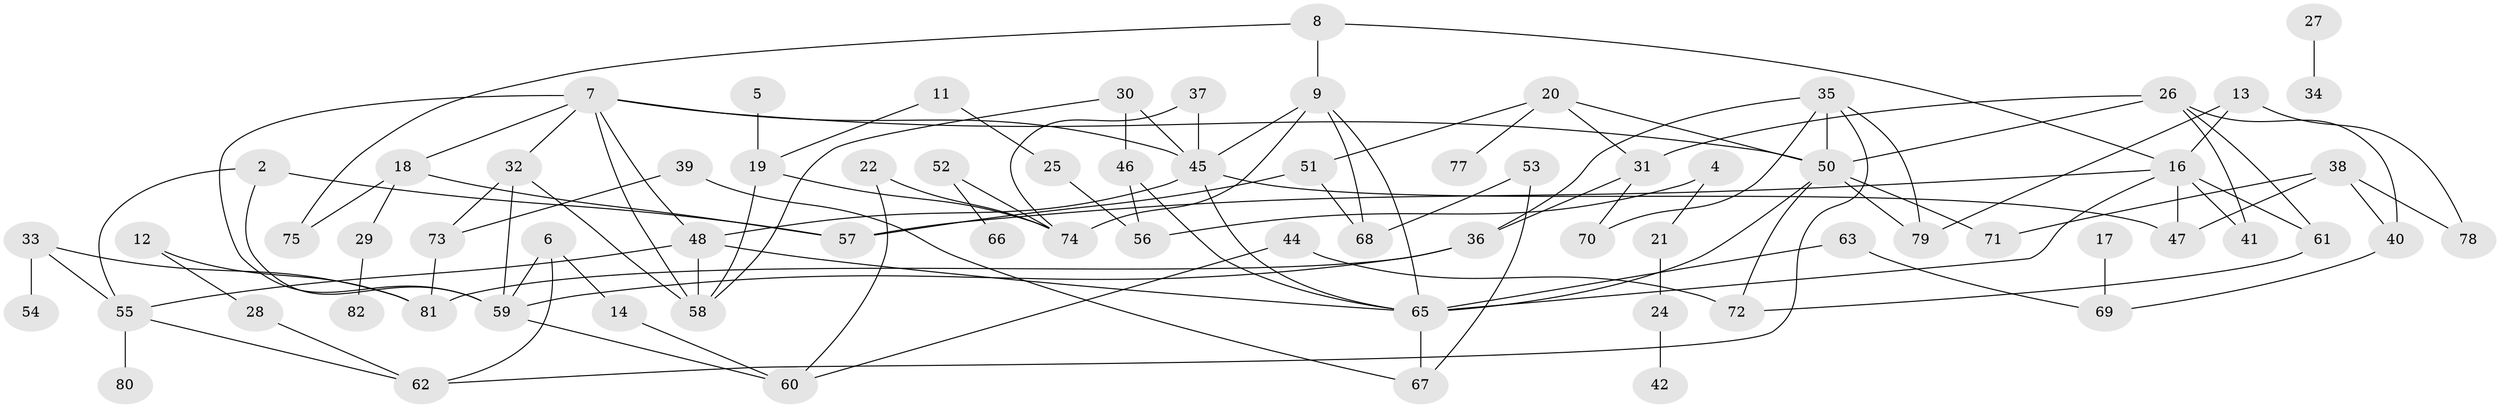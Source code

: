 // original degree distribution, {3: 0.2222222222222222, 0: 0.06666666666666667, 4: 0.13333333333333333, 2: 0.2740740740740741, 1: 0.1925925925925926, 6: 0.037037037037037035, 5: 0.06666666666666667, 7: 0.007407407407407408}
// Generated by graph-tools (version 1.1) at 2025/35/03/04/25 23:35:51]
// undirected, 73 vertices, 114 edges
graph export_dot {
  node [color=gray90,style=filled];
  2;
  4;
  5;
  6;
  7;
  8;
  9;
  11;
  12;
  13;
  14;
  16;
  17;
  18;
  19;
  20;
  21;
  22;
  24;
  25;
  26;
  27;
  28;
  29;
  30;
  31;
  32;
  33;
  34;
  35;
  36;
  37;
  38;
  39;
  40;
  41;
  42;
  44;
  45;
  46;
  47;
  48;
  50;
  51;
  52;
  53;
  54;
  55;
  56;
  57;
  58;
  59;
  60;
  61;
  62;
  63;
  65;
  66;
  67;
  68;
  69;
  70;
  71;
  72;
  73;
  74;
  75;
  77;
  78;
  79;
  80;
  81;
  82;
  2 -- 55 [weight=1.0];
  2 -- 57 [weight=2.0];
  2 -- 59 [weight=1.0];
  4 -- 21 [weight=1.0];
  4 -- 56 [weight=1.0];
  5 -- 19 [weight=1.0];
  6 -- 14 [weight=1.0];
  6 -- 59 [weight=2.0];
  6 -- 62 [weight=1.0];
  7 -- 18 [weight=1.0];
  7 -- 32 [weight=1.0];
  7 -- 45 [weight=1.0];
  7 -- 48 [weight=1.0];
  7 -- 50 [weight=1.0];
  7 -- 58 [weight=1.0];
  7 -- 59 [weight=1.0];
  8 -- 9 [weight=1.0];
  8 -- 16 [weight=1.0];
  8 -- 75 [weight=1.0];
  9 -- 45 [weight=1.0];
  9 -- 65 [weight=1.0];
  9 -- 68 [weight=1.0];
  9 -- 74 [weight=1.0];
  11 -- 19 [weight=1.0];
  11 -- 25 [weight=1.0];
  12 -- 28 [weight=1.0];
  12 -- 81 [weight=1.0];
  13 -- 16 [weight=1.0];
  13 -- 78 [weight=1.0];
  13 -- 79 [weight=2.0];
  14 -- 60 [weight=1.0];
  16 -- 41 [weight=1.0];
  16 -- 47 [weight=1.0];
  16 -- 57 [weight=1.0];
  16 -- 61 [weight=1.0];
  16 -- 65 [weight=1.0];
  17 -- 69 [weight=1.0];
  18 -- 29 [weight=1.0];
  18 -- 57 [weight=1.0];
  18 -- 75 [weight=1.0];
  19 -- 58 [weight=1.0];
  19 -- 74 [weight=1.0];
  20 -- 31 [weight=1.0];
  20 -- 50 [weight=1.0];
  20 -- 51 [weight=1.0];
  20 -- 77 [weight=1.0];
  21 -- 24 [weight=1.0];
  22 -- 60 [weight=1.0];
  22 -- 74 [weight=1.0];
  24 -- 42 [weight=1.0];
  25 -- 56 [weight=1.0];
  26 -- 31 [weight=1.0];
  26 -- 40 [weight=1.0];
  26 -- 41 [weight=2.0];
  26 -- 50 [weight=1.0];
  26 -- 61 [weight=1.0];
  27 -- 34 [weight=1.0];
  28 -- 62 [weight=1.0];
  29 -- 82 [weight=1.0];
  30 -- 45 [weight=1.0];
  30 -- 46 [weight=1.0];
  30 -- 58 [weight=1.0];
  31 -- 36 [weight=1.0];
  31 -- 70 [weight=1.0];
  32 -- 58 [weight=1.0];
  32 -- 59 [weight=1.0];
  32 -- 73 [weight=1.0];
  33 -- 54 [weight=1.0];
  33 -- 55 [weight=1.0];
  33 -- 81 [weight=1.0];
  35 -- 36 [weight=1.0];
  35 -- 50 [weight=1.0];
  35 -- 62 [weight=1.0];
  35 -- 70 [weight=1.0];
  35 -- 79 [weight=1.0];
  36 -- 59 [weight=1.0];
  36 -- 81 [weight=1.0];
  37 -- 45 [weight=1.0];
  37 -- 74 [weight=1.0];
  38 -- 40 [weight=1.0];
  38 -- 47 [weight=1.0];
  38 -- 71 [weight=1.0];
  38 -- 78 [weight=1.0];
  39 -- 67 [weight=1.0];
  39 -- 73 [weight=1.0];
  40 -- 69 [weight=1.0];
  44 -- 60 [weight=1.0];
  44 -- 72 [weight=1.0];
  45 -- 47 [weight=2.0];
  45 -- 48 [weight=1.0];
  45 -- 65 [weight=1.0];
  46 -- 56 [weight=1.0];
  46 -- 65 [weight=1.0];
  48 -- 55 [weight=1.0];
  48 -- 58 [weight=1.0];
  48 -- 65 [weight=1.0];
  50 -- 65 [weight=1.0];
  50 -- 71 [weight=1.0];
  50 -- 72 [weight=1.0];
  50 -- 79 [weight=1.0];
  51 -- 57 [weight=1.0];
  51 -- 68 [weight=1.0];
  52 -- 66 [weight=1.0];
  52 -- 74 [weight=1.0];
  53 -- 67 [weight=1.0];
  53 -- 68 [weight=1.0];
  55 -- 62 [weight=1.0];
  55 -- 80 [weight=1.0];
  59 -- 60 [weight=1.0];
  61 -- 72 [weight=1.0];
  63 -- 65 [weight=1.0];
  63 -- 69 [weight=1.0];
  65 -- 67 [weight=1.0];
  73 -- 81 [weight=1.0];
}
